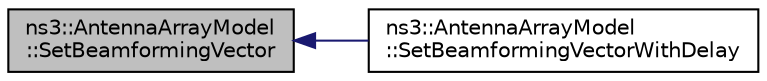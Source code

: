 digraph "ns3::AntennaArrayModel::SetBeamformingVector"
{
  edge [fontname="Helvetica",fontsize="10",labelfontname="Helvetica",labelfontsize="10"];
  node [fontname="Helvetica",fontsize="10",shape=record];
  rankdir="LR";
  Node1 [label="ns3::AntennaArrayModel\l::SetBeamformingVector",height=0.2,width=0.4,color="black", fillcolor="grey75", style="filled", fontcolor="black"];
  Node1 -> Node2 [dir="back",color="midnightblue",fontsize="10",style="solid"];
  Node2 [label="ns3::AntennaArrayModel\l::SetBeamformingVectorWithDelay",height=0.2,width=0.4,color="black", fillcolor="white", style="filled",URL="$d1/d63/classns3_1_1AntennaArrayModel.html#a566ba77c8b98edeb5f5053cf4222b7a7"];
}
